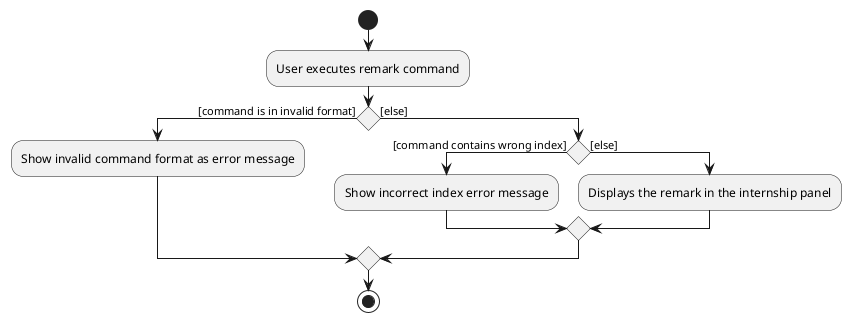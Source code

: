 @startuml
start
:User executes remark command;

if () then ([command is in invalid format])
    :Show invalid command format as error message;

else ([else])
    if () then ([command contains wrong index])
    :Show incorrect index error message;
    else([else])
    :Displays the remark in the internship panel;
    endif
endif
stop

@enduml
